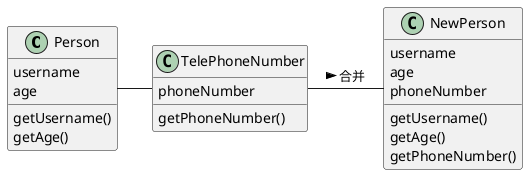 @startuml

Person : username
Person : age

' Method 
Person : getUsername()
Person : getAge()

TelePhoneNumber : phoneNumber
TelePhoneNumber : getPhoneNumber()

NewPerson : username
NewPerson : age
NewPerson : phoneNumber
NewPerson : getUsername()
NewPerson : getAge()
NewPerson : getPhoneNumber()

' Relation
Person - TelePhoneNumber
TelePhoneNumber - NewPerson : 合并 > 

@enduml